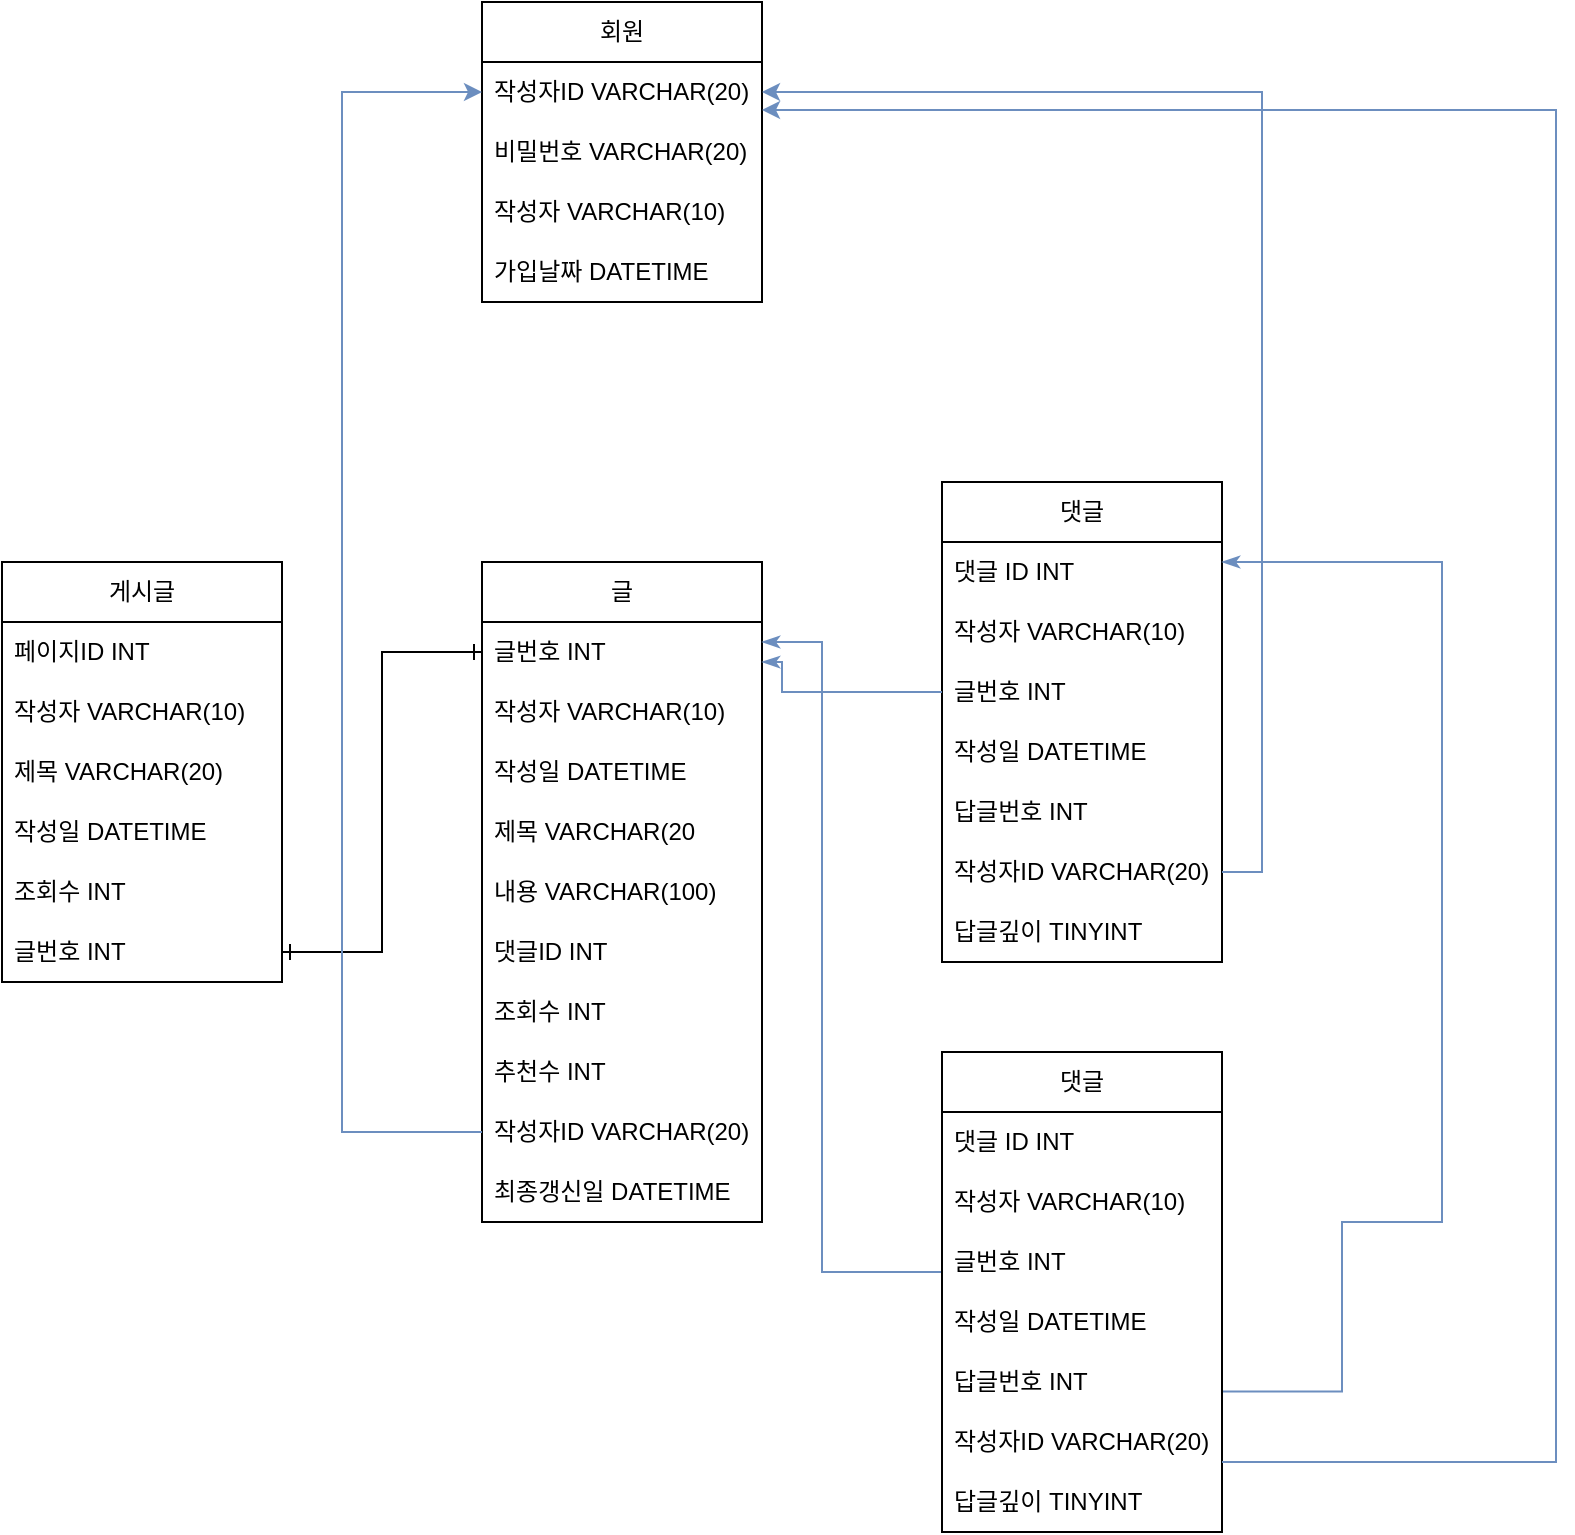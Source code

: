 <mxfile version="24.2.5" type="device">
  <diagram name="페이지-1" id="0HFiIIwhSOLDUuLGY91M">
    <mxGraphModel dx="1386" dy="793" grid="1" gridSize="10" guides="1" tooltips="1" connect="1" arrows="1" fold="1" page="1" pageScale="1" pageWidth="827" pageHeight="1169" math="0" shadow="0">
      <root>
        <mxCell id="0" />
        <mxCell id="1" parent="0" />
        <mxCell id="iyC95nfvRD_eG_s-T14M-15" value="게시글" style="swimlane;fontStyle=0;childLayout=stackLayout;horizontal=1;startSize=30;horizontalStack=0;resizeParent=1;resizeParentMax=0;resizeLast=0;collapsible=1;marginBottom=0;whiteSpace=wrap;html=1;" parent="1" vertex="1">
          <mxGeometry x="10" y="340" width="140" height="210" as="geometry" />
        </mxCell>
        <mxCell id="iyC95nfvRD_eG_s-T14M-16" value="페이지ID INT" style="text;strokeColor=none;fillColor=none;align=left;verticalAlign=middle;spacingLeft=4;spacingRight=4;overflow=hidden;points=[[0,0.5],[1,0.5]];portConstraint=eastwest;rotatable=0;whiteSpace=wrap;html=1;" parent="iyC95nfvRD_eG_s-T14M-15" vertex="1">
          <mxGeometry y="30" width="140" height="30" as="geometry" />
        </mxCell>
        <mxCell id="iyC95nfvRD_eG_s-T14M-17" value="작성자 VARCHAR(10)" style="text;strokeColor=none;fillColor=none;align=left;verticalAlign=middle;spacingLeft=4;spacingRight=4;overflow=hidden;points=[[0,0.5],[1,0.5]];portConstraint=eastwest;rotatable=0;whiteSpace=wrap;html=1;" parent="iyC95nfvRD_eG_s-T14M-15" vertex="1">
          <mxGeometry y="60" width="140" height="30" as="geometry" />
        </mxCell>
        <mxCell id="iyC95nfvRD_eG_s-T14M-18" value="제목 VARCHAR(20)" style="text;strokeColor=none;fillColor=none;align=left;verticalAlign=middle;spacingLeft=4;spacingRight=4;overflow=hidden;points=[[0,0.5],[1,0.5]];portConstraint=eastwest;rotatable=0;whiteSpace=wrap;html=1;" parent="iyC95nfvRD_eG_s-T14M-15" vertex="1">
          <mxGeometry y="90" width="140" height="30" as="geometry" />
        </mxCell>
        <mxCell id="iyC95nfvRD_eG_s-T14M-32" value="작성일 DATETIME" style="text;strokeColor=none;fillColor=none;align=left;verticalAlign=middle;spacingLeft=4;spacingRight=4;overflow=hidden;points=[[0,0.5],[1,0.5]];portConstraint=eastwest;rotatable=0;whiteSpace=wrap;html=1;" parent="iyC95nfvRD_eG_s-T14M-15" vertex="1">
          <mxGeometry y="120" width="140" height="30" as="geometry" />
        </mxCell>
        <mxCell id="iyC95nfvRD_eG_s-T14M-33" value="조회수 INT" style="text;strokeColor=none;fillColor=none;align=left;verticalAlign=middle;spacingLeft=4;spacingRight=4;overflow=hidden;points=[[0,0.5],[1,0.5]];portConstraint=eastwest;rotatable=0;whiteSpace=wrap;html=1;" parent="iyC95nfvRD_eG_s-T14M-15" vertex="1">
          <mxGeometry y="150" width="140" height="30" as="geometry" />
        </mxCell>
        <mxCell id="iyC95nfvRD_eG_s-T14M-40" value="글번호 INT" style="text;strokeColor=none;fillColor=none;align=left;verticalAlign=middle;spacingLeft=4;spacingRight=4;overflow=hidden;points=[[0,0.5],[1,0.5]];portConstraint=eastwest;rotatable=0;whiteSpace=wrap;html=1;" parent="iyC95nfvRD_eG_s-T14M-15" vertex="1">
          <mxGeometry y="180" width="140" height="30" as="geometry" />
        </mxCell>
        <mxCell id="iyC95nfvRD_eG_s-T14M-20" value="댓글" style="swimlane;fontStyle=0;childLayout=stackLayout;horizontal=1;startSize=30;horizontalStack=0;resizeParent=1;resizeParentMax=0;resizeLast=0;collapsible=1;marginBottom=0;whiteSpace=wrap;html=1;" parent="1" vertex="1">
          <mxGeometry x="480" y="300" width="140" height="240" as="geometry" />
        </mxCell>
        <mxCell id="iyC95nfvRD_eG_s-T14M-21" value="댓글 ID INT" style="text;strokeColor=none;fillColor=none;align=left;verticalAlign=middle;spacingLeft=4;spacingRight=4;overflow=hidden;points=[[0,0.5],[1,0.5]];portConstraint=eastwest;rotatable=0;whiteSpace=wrap;html=1;" parent="iyC95nfvRD_eG_s-T14M-20" vertex="1">
          <mxGeometry y="30" width="140" height="30" as="geometry" />
        </mxCell>
        <mxCell id="iyC95nfvRD_eG_s-T14M-22" value="작성자 VARCHAR(10)" style="text;strokeColor=none;fillColor=none;align=left;verticalAlign=middle;spacingLeft=4;spacingRight=4;overflow=hidden;points=[[0,0.5],[1,0.5]];portConstraint=eastwest;rotatable=0;whiteSpace=wrap;html=1;" parent="iyC95nfvRD_eG_s-T14M-20" vertex="1">
          <mxGeometry y="60" width="140" height="30" as="geometry" />
        </mxCell>
        <mxCell id="iyC95nfvRD_eG_s-T14M-23" value="글번호 INT" style="text;strokeColor=none;fillColor=none;align=left;verticalAlign=middle;spacingLeft=4;spacingRight=4;overflow=hidden;points=[[0,0.5],[1,0.5]];portConstraint=eastwest;rotatable=0;whiteSpace=wrap;html=1;" parent="iyC95nfvRD_eG_s-T14M-20" vertex="1">
          <mxGeometry y="90" width="140" height="30" as="geometry" />
        </mxCell>
        <mxCell id="iyC95nfvRD_eG_s-T14M-43" value="작성일 DATETIME" style="text;strokeColor=none;fillColor=none;align=left;verticalAlign=middle;spacingLeft=4;spacingRight=4;overflow=hidden;points=[[0,0.5],[1,0.5]];portConstraint=eastwest;rotatable=0;whiteSpace=wrap;html=1;" parent="iyC95nfvRD_eG_s-T14M-20" vertex="1">
          <mxGeometry y="120" width="140" height="30" as="geometry" />
        </mxCell>
        <mxCell id="iyC95nfvRD_eG_s-T14M-45" value="답글번호 INT" style="text;strokeColor=none;fillColor=none;align=left;verticalAlign=middle;spacingLeft=4;spacingRight=4;overflow=hidden;points=[[0,0.5],[1,0.5]];portConstraint=eastwest;rotatable=0;whiteSpace=wrap;html=1;" parent="iyC95nfvRD_eG_s-T14M-20" vertex="1">
          <mxGeometry y="150" width="140" height="30" as="geometry" />
        </mxCell>
        <mxCell id="3rTem115kNSkOqnh5WN8-12" value="작성자ID VARCHAR(20)" style="text;strokeColor=none;fillColor=none;align=left;verticalAlign=middle;spacingLeft=4;spacingRight=4;overflow=hidden;points=[[0,0.5],[1,0.5]];portConstraint=eastwest;rotatable=0;whiteSpace=wrap;html=1;" parent="iyC95nfvRD_eG_s-T14M-20" vertex="1">
          <mxGeometry y="180" width="140" height="30" as="geometry" />
        </mxCell>
        <mxCell id="iyC95nfvRD_eG_s-T14M-47" value="답글깊이 TINYINT" style="text;strokeColor=none;fillColor=none;align=left;verticalAlign=middle;spacingLeft=4;spacingRight=4;overflow=hidden;points=[[0,0.5],[1,0.5]];portConstraint=eastwest;rotatable=0;whiteSpace=wrap;html=1;" parent="iyC95nfvRD_eG_s-T14M-20" vertex="1">
          <mxGeometry y="210" width="140" height="30" as="geometry" />
        </mxCell>
        <mxCell id="iyC95nfvRD_eG_s-T14M-24" value="글" style="swimlane;fontStyle=0;childLayout=stackLayout;horizontal=1;startSize=30;horizontalStack=0;resizeParent=1;resizeParentMax=0;resizeLast=0;collapsible=1;marginBottom=0;whiteSpace=wrap;html=1;" parent="1" vertex="1">
          <mxGeometry x="250" y="340" width="140" height="330" as="geometry" />
        </mxCell>
        <mxCell id="iyC95nfvRD_eG_s-T14M-25" value="글번호 INT" style="text;strokeColor=none;fillColor=none;align=left;verticalAlign=middle;spacingLeft=4;spacingRight=4;overflow=hidden;points=[[0,0.5],[1,0.5]];portConstraint=eastwest;rotatable=0;whiteSpace=wrap;html=1;" parent="iyC95nfvRD_eG_s-T14M-24" vertex="1">
          <mxGeometry y="30" width="140" height="30" as="geometry" />
        </mxCell>
        <mxCell id="iyC95nfvRD_eG_s-T14M-26" value="작성자 VARCHAR(10)" style="text;strokeColor=none;fillColor=none;align=left;verticalAlign=middle;spacingLeft=4;spacingRight=4;overflow=hidden;points=[[0,0.5],[1,0.5]];portConstraint=eastwest;rotatable=0;whiteSpace=wrap;html=1;" parent="iyC95nfvRD_eG_s-T14M-24" vertex="1">
          <mxGeometry y="60" width="140" height="30" as="geometry" />
        </mxCell>
        <mxCell id="iyC95nfvRD_eG_s-T14M-27" value="작성일 DATETIME" style="text;strokeColor=none;fillColor=none;align=left;verticalAlign=middle;spacingLeft=4;spacingRight=4;overflow=hidden;points=[[0,0.5],[1,0.5]];portConstraint=eastwest;rotatable=0;whiteSpace=wrap;html=1;" parent="iyC95nfvRD_eG_s-T14M-24" vertex="1">
          <mxGeometry y="90" width="140" height="30" as="geometry" />
        </mxCell>
        <mxCell id="iyC95nfvRD_eG_s-T14M-38" value="제목 VARCHAR(20&lt;span style=&quot;white-space: pre;&quot;&gt;&#x9;&lt;/span&gt;" style="text;strokeColor=none;fillColor=none;align=left;verticalAlign=middle;spacingLeft=4;spacingRight=4;overflow=hidden;points=[[0,0.5],[1,0.5]];portConstraint=eastwest;rotatable=0;whiteSpace=wrap;html=1;" parent="iyC95nfvRD_eG_s-T14M-24" vertex="1">
          <mxGeometry y="120" width="140" height="30" as="geometry" />
        </mxCell>
        <mxCell id="iyC95nfvRD_eG_s-T14M-39" value="내용 VARCHAR(100)" style="text;strokeColor=none;fillColor=none;align=left;verticalAlign=middle;spacingLeft=4;spacingRight=4;overflow=hidden;points=[[0,0.5],[1,0.5]];portConstraint=eastwest;rotatable=0;whiteSpace=wrap;html=1;" parent="iyC95nfvRD_eG_s-T14M-24" vertex="1">
          <mxGeometry y="150" width="140" height="30" as="geometry" />
        </mxCell>
        <mxCell id="iyC95nfvRD_eG_s-T14M-42" value="댓글ID INT" style="text;strokeColor=none;fillColor=none;align=left;verticalAlign=middle;spacingLeft=4;spacingRight=4;overflow=hidden;points=[[0,0.5],[1,0.5]];portConstraint=eastwest;rotatable=0;whiteSpace=wrap;html=1;" parent="iyC95nfvRD_eG_s-T14M-24" vertex="1">
          <mxGeometry y="180" width="140" height="30" as="geometry" />
        </mxCell>
        <mxCell id="iyC95nfvRD_eG_s-T14M-59" value="조회수 INT" style="text;strokeColor=none;fillColor=none;align=left;verticalAlign=middle;spacingLeft=4;spacingRight=4;overflow=hidden;points=[[0,0.5],[1,0.5]];portConstraint=eastwest;rotatable=0;whiteSpace=wrap;html=1;" parent="iyC95nfvRD_eG_s-T14M-24" vertex="1">
          <mxGeometry y="210" width="140" height="30" as="geometry" />
        </mxCell>
        <mxCell id="iyC95nfvRD_eG_s-T14M-65" value="추천수 INT" style="text;strokeColor=none;fillColor=none;align=left;verticalAlign=middle;spacingLeft=4;spacingRight=4;overflow=hidden;points=[[0,0.5],[1,0.5]];portConstraint=eastwest;rotatable=0;whiteSpace=wrap;html=1;" parent="iyC95nfvRD_eG_s-T14M-24" vertex="1">
          <mxGeometry y="240" width="140" height="30" as="geometry" />
        </mxCell>
        <mxCell id="Bt4ojYNOaacOLdR6Ex1n-2" value="작성자ID VARCHAR(20)" style="text;strokeColor=none;fillColor=none;align=left;verticalAlign=middle;spacingLeft=4;spacingRight=4;overflow=hidden;points=[[0,0.5],[1,0.5]];portConstraint=eastwest;rotatable=0;whiteSpace=wrap;html=1;" parent="iyC95nfvRD_eG_s-T14M-24" vertex="1">
          <mxGeometry y="270" width="140" height="30" as="geometry" />
        </mxCell>
        <mxCell id="Bt4ojYNOaacOLdR6Ex1n-5" value="최종갱신일 DATETIME" style="text;strokeColor=none;fillColor=none;align=left;verticalAlign=middle;spacingLeft=4;spacingRight=4;overflow=hidden;points=[[0,0.5],[1,0.5]];portConstraint=eastwest;rotatable=0;whiteSpace=wrap;html=1;" parent="iyC95nfvRD_eG_s-T14M-24" vertex="1">
          <mxGeometry y="300" width="140" height="30" as="geometry" />
        </mxCell>
        <mxCell id="iyC95nfvRD_eG_s-T14M-28" value="회원" style="swimlane;fontStyle=0;childLayout=stackLayout;horizontal=1;startSize=30;horizontalStack=0;resizeParent=1;resizeParentMax=0;resizeLast=0;collapsible=1;marginBottom=0;whiteSpace=wrap;html=1;" parent="1" vertex="1">
          <mxGeometry x="250" y="60" width="140" height="150" as="geometry" />
        </mxCell>
        <mxCell id="iyC95nfvRD_eG_s-T14M-30" value="작성자ID VARCHAR(20)" style="text;strokeColor=none;fillColor=none;align=left;verticalAlign=middle;spacingLeft=4;spacingRight=4;overflow=hidden;points=[[0,0.5],[1,0.5]];portConstraint=eastwest;rotatable=0;whiteSpace=wrap;html=1;" parent="iyC95nfvRD_eG_s-T14M-28" vertex="1">
          <mxGeometry y="30" width="140" height="30" as="geometry" />
        </mxCell>
        <mxCell id="iyC95nfvRD_eG_s-T14M-31" value="비밀번호 VARCHAR(20)" style="text;strokeColor=none;fillColor=none;align=left;verticalAlign=middle;spacingLeft=4;spacingRight=4;overflow=hidden;points=[[0,0.5],[1,0.5]];portConstraint=eastwest;rotatable=0;whiteSpace=wrap;html=1;" parent="iyC95nfvRD_eG_s-T14M-28" vertex="1">
          <mxGeometry y="60" width="140" height="30" as="geometry" />
        </mxCell>
        <mxCell id="iyC95nfvRD_eG_s-T14M-62" value="작성자 VARCHAR(10)" style="text;strokeColor=none;fillColor=none;align=left;verticalAlign=middle;spacingLeft=4;spacingRight=4;overflow=hidden;points=[[0,0.5],[1,0.5]];portConstraint=eastwest;rotatable=0;whiteSpace=wrap;html=1;" parent="iyC95nfvRD_eG_s-T14M-28" vertex="1">
          <mxGeometry y="90" width="140" height="30" as="geometry" />
        </mxCell>
        <mxCell id="iyC95nfvRD_eG_s-T14M-66" value="가입날짜 DATETIME" style="text;strokeColor=none;fillColor=none;align=left;verticalAlign=middle;spacingLeft=4;spacingRight=4;overflow=hidden;points=[[0,0.5],[1,0.5]];portConstraint=eastwest;rotatable=0;whiteSpace=wrap;html=1;" parent="iyC95nfvRD_eG_s-T14M-28" vertex="1">
          <mxGeometry y="120" width="140" height="30" as="geometry" />
        </mxCell>
        <mxCell id="iyC95nfvRD_eG_s-T14M-67" style="edgeStyle=orthogonalEdgeStyle;rounded=0;orthogonalLoop=1;jettySize=auto;html=1;exitX=1;exitY=0.5;exitDx=0;exitDy=0;entryX=0;entryY=0.5;entryDx=0;entryDy=0;startArrow=ERone;startFill=0;endArrow=ERone;endFill=0;" parent="1" source="iyC95nfvRD_eG_s-T14M-40" target="iyC95nfvRD_eG_s-T14M-25" edge="1">
          <mxGeometry relative="1" as="geometry" />
        </mxCell>
        <mxCell id="iyC95nfvRD_eG_s-T14M-69" style="edgeStyle=orthogonalEdgeStyle;rounded=0;orthogonalLoop=1;jettySize=auto;html=1;entryX=1;entryY=0.667;entryDx=0;entryDy=0;entryPerimeter=0;fillColor=#dae8fc;strokeColor=#6c8ebf;endArrow=classicThin;endFill=1;startArrow=none;startFill=0;" parent="1" source="iyC95nfvRD_eG_s-T14M-23" target="iyC95nfvRD_eG_s-T14M-25" edge="1">
          <mxGeometry relative="1" as="geometry">
            <Array as="points">
              <mxPoint x="400" y="405" />
              <mxPoint x="400" y="390" />
            </Array>
          </mxGeometry>
        </mxCell>
        <mxCell id="iyC95nfvRD_eG_s-T14M-70" style="edgeStyle=orthogonalEdgeStyle;rounded=0;orthogonalLoop=1;jettySize=auto;html=1;fillColor=#dae8fc;strokeColor=#6c8ebf;startArrow=none;startFill=0;endArrow=classicThin;endFill=1;" parent="1" target="iyC95nfvRD_eG_s-T14M-25" edge="1">
          <mxGeometry relative="1" as="geometry">
            <Array as="points">
              <mxPoint x="420" y="695" />
              <mxPoint x="420" y="380" />
            </Array>
            <mxPoint x="480" y="695" as="sourcePoint" />
          </mxGeometry>
        </mxCell>
        <mxCell id="iyC95nfvRD_eG_s-T14M-71" style="edgeStyle=orthogonalEdgeStyle;rounded=0;orthogonalLoop=1;jettySize=auto;html=1;fillColor=#dae8fc;strokeColor=#6c8ebf;startArrow=none;startFill=0;endArrow=classicThin;endFill=1;" parent="1" target="iyC95nfvRD_eG_s-T14M-21" edge="1">
          <mxGeometry relative="1" as="geometry">
            <mxPoint x="620" y="754.7" as="sourcePoint" />
            <mxPoint x="620.56" y="590.04" as="targetPoint" />
            <Array as="points">
              <mxPoint x="680" y="755" />
              <mxPoint x="680" y="670" />
              <mxPoint x="730" y="670" />
              <mxPoint x="730" y="340" />
            </Array>
          </mxGeometry>
        </mxCell>
        <mxCell id="3rTem115kNSkOqnh5WN8-1" style="edgeStyle=orthogonalEdgeStyle;rounded=0;orthogonalLoop=1;jettySize=auto;html=1;entryX=0;entryY=0.5;entryDx=0;entryDy=0;fillColor=#dae8fc;strokeColor=#6c8ebf;" parent="1" source="Bt4ojYNOaacOLdR6Ex1n-2" target="iyC95nfvRD_eG_s-T14M-30" edge="1">
          <mxGeometry relative="1" as="geometry">
            <Array as="points">
              <mxPoint x="180" y="625" />
              <mxPoint x="180" y="105" />
            </Array>
          </mxGeometry>
        </mxCell>
        <mxCell id="3rTem115kNSkOqnh5WN8-5" value="댓글" style="swimlane;fontStyle=0;childLayout=stackLayout;horizontal=1;startSize=30;horizontalStack=0;resizeParent=1;resizeParentMax=0;resizeLast=0;collapsible=1;marginBottom=0;whiteSpace=wrap;html=1;" parent="1" vertex="1">
          <mxGeometry x="480" y="585" width="140" height="240" as="geometry" />
        </mxCell>
        <mxCell id="3rTem115kNSkOqnh5WN8-6" value="댓글 ID INT" style="text;strokeColor=none;fillColor=none;align=left;verticalAlign=middle;spacingLeft=4;spacingRight=4;overflow=hidden;points=[[0,0.5],[1,0.5]];portConstraint=eastwest;rotatable=0;whiteSpace=wrap;html=1;" parent="3rTem115kNSkOqnh5WN8-5" vertex="1">
          <mxGeometry y="30" width="140" height="30" as="geometry" />
        </mxCell>
        <mxCell id="3rTem115kNSkOqnh5WN8-7" value="작성자 VARCHAR(10)" style="text;strokeColor=none;fillColor=none;align=left;verticalAlign=middle;spacingLeft=4;spacingRight=4;overflow=hidden;points=[[0,0.5],[1,0.5]];portConstraint=eastwest;rotatable=0;whiteSpace=wrap;html=1;" parent="3rTem115kNSkOqnh5WN8-5" vertex="1">
          <mxGeometry y="60" width="140" height="30" as="geometry" />
        </mxCell>
        <mxCell id="3rTem115kNSkOqnh5WN8-8" value="글번호 INT" style="text;strokeColor=none;fillColor=none;align=left;verticalAlign=middle;spacingLeft=4;spacingRight=4;overflow=hidden;points=[[0,0.5],[1,0.5]];portConstraint=eastwest;rotatable=0;whiteSpace=wrap;html=1;" parent="3rTem115kNSkOqnh5WN8-5" vertex="1">
          <mxGeometry y="90" width="140" height="30" as="geometry" />
        </mxCell>
        <mxCell id="3rTem115kNSkOqnh5WN8-9" value="작성일 DATETIME" style="text;strokeColor=none;fillColor=none;align=left;verticalAlign=middle;spacingLeft=4;spacingRight=4;overflow=hidden;points=[[0,0.5],[1,0.5]];portConstraint=eastwest;rotatable=0;whiteSpace=wrap;html=1;" parent="3rTem115kNSkOqnh5WN8-5" vertex="1">
          <mxGeometry y="120" width="140" height="30" as="geometry" />
        </mxCell>
        <mxCell id="3rTem115kNSkOqnh5WN8-10" value="답글번호 INT" style="text;strokeColor=none;fillColor=none;align=left;verticalAlign=middle;spacingLeft=4;spacingRight=4;overflow=hidden;points=[[0,0.5],[1,0.5]];portConstraint=eastwest;rotatable=0;whiteSpace=wrap;html=1;" parent="3rTem115kNSkOqnh5WN8-5" vertex="1">
          <mxGeometry y="150" width="140" height="30" as="geometry" />
        </mxCell>
        <mxCell id="3rTem115kNSkOqnh5WN8-13" value="작성자ID VARCHAR(20)" style="text;strokeColor=none;fillColor=none;align=left;verticalAlign=middle;spacingLeft=4;spacingRight=4;overflow=hidden;points=[[0,0.5],[1,0.5]];portConstraint=eastwest;rotatable=0;whiteSpace=wrap;html=1;" parent="3rTem115kNSkOqnh5WN8-5" vertex="1">
          <mxGeometry y="180" width="140" height="30" as="geometry" />
        </mxCell>
        <mxCell id="3rTem115kNSkOqnh5WN8-11" value="답글깊이 TINYINT" style="text;strokeColor=none;fillColor=none;align=left;verticalAlign=middle;spacingLeft=4;spacingRight=4;overflow=hidden;points=[[0,0.5],[1,0.5]];portConstraint=eastwest;rotatable=0;whiteSpace=wrap;html=1;" parent="3rTem115kNSkOqnh5WN8-5" vertex="1">
          <mxGeometry y="210" width="140" height="30" as="geometry" />
        </mxCell>
        <mxCell id="3rTem115kNSkOqnh5WN8-14" style="edgeStyle=orthogonalEdgeStyle;rounded=0;orthogonalLoop=1;jettySize=auto;html=1;exitX=1;exitY=0.5;exitDx=0;exitDy=0;entryX=1;entryY=0.5;entryDx=0;entryDy=0;fillColor=#dae8fc;strokeColor=#6c8ebf;" parent="1" source="3rTem115kNSkOqnh5WN8-12" target="iyC95nfvRD_eG_s-T14M-30" edge="1">
          <mxGeometry relative="1" as="geometry">
            <Array as="points">
              <mxPoint x="640" y="495" />
              <mxPoint x="640" y="105" />
            </Array>
          </mxGeometry>
        </mxCell>
        <mxCell id="3rTem115kNSkOqnh5WN8-15" style="edgeStyle=orthogonalEdgeStyle;rounded=0;orthogonalLoop=1;jettySize=auto;html=1;fillColor=#dae8fc;strokeColor=#6c8ebf;" parent="1" source="3rTem115kNSkOqnh5WN8-13" edge="1">
          <mxGeometry relative="1" as="geometry">
            <mxPoint x="630" y="799" as="sourcePoint" />
            <mxPoint x="390" y="114" as="targetPoint" />
            <Array as="points">
              <mxPoint x="787" y="790" />
              <mxPoint x="787" y="114" />
            </Array>
          </mxGeometry>
        </mxCell>
      </root>
    </mxGraphModel>
  </diagram>
</mxfile>
